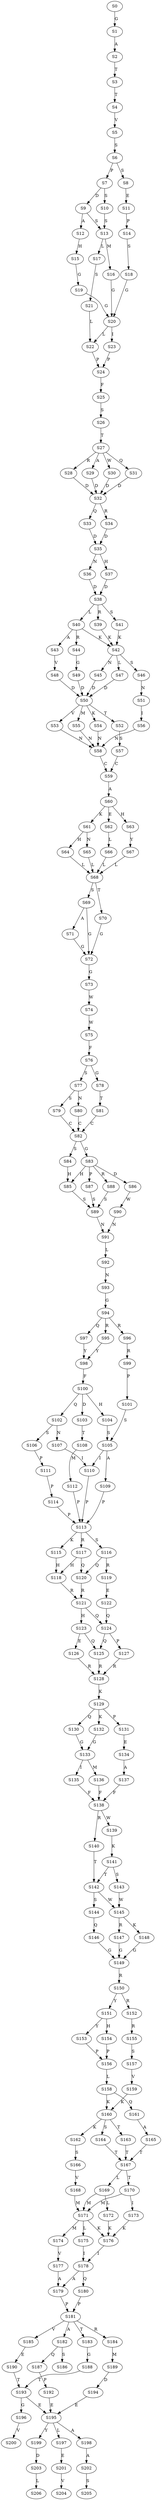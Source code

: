 strict digraph  {
	S0 -> S1 [ label = G ];
	S1 -> S2 [ label = A ];
	S2 -> S3 [ label = T ];
	S3 -> S4 [ label = T ];
	S4 -> S5 [ label = V ];
	S5 -> S6 [ label = S ];
	S6 -> S7 [ label = P ];
	S6 -> S8 [ label = S ];
	S7 -> S9 [ label = D ];
	S7 -> S10 [ label = S ];
	S8 -> S11 [ label = E ];
	S9 -> S12 [ label = A ];
	S9 -> S13 [ label = S ];
	S10 -> S13 [ label = S ];
	S11 -> S14 [ label = P ];
	S12 -> S15 [ label = H ];
	S13 -> S16 [ label = M ];
	S13 -> S17 [ label = L ];
	S14 -> S18 [ label = S ];
	S15 -> S19 [ label = G ];
	S16 -> S20 [ label = G ];
	S17 -> S21 [ label = S ];
	S18 -> S20 [ label = G ];
	S19 -> S20 [ label = G ];
	S20 -> S22 [ label = L ];
	S20 -> S23 [ label = I ];
	S21 -> S22 [ label = L ];
	S22 -> S24 [ label = P ];
	S23 -> S24 [ label = P ];
	S24 -> S25 [ label = F ];
	S25 -> S26 [ label = S ];
	S26 -> S27 [ label = T ];
	S27 -> S28 [ label = R ];
	S27 -> S29 [ label = A ];
	S27 -> S30 [ label = W ];
	S27 -> S31 [ label = Q ];
	S28 -> S32 [ label = D ];
	S29 -> S32 [ label = D ];
	S30 -> S32 [ label = D ];
	S31 -> S32 [ label = D ];
	S32 -> S33 [ label = Q ];
	S32 -> S34 [ label = R ];
	S33 -> S35 [ label = D ];
	S34 -> S35 [ label = D ];
	S35 -> S36 [ label = N ];
	S35 -> S37 [ label = H ];
	S36 -> S38 [ label = D ];
	S37 -> S38 [ label = D ];
	S38 -> S39 [ label = R ];
	S38 -> S40 [ label = L ];
	S38 -> S41 [ label = S ];
	S39 -> S42 [ label = K ];
	S40 -> S43 [ label = A ];
	S40 -> S42 [ label = K ];
	S40 -> S44 [ label = R ];
	S41 -> S42 [ label = K ];
	S42 -> S45 [ label = N ];
	S42 -> S46 [ label = S ];
	S42 -> S47 [ label = L ];
	S43 -> S48 [ label = V ];
	S44 -> S49 [ label = G ];
	S45 -> S50 [ label = D ];
	S46 -> S51 [ label = N ];
	S47 -> S50 [ label = D ];
	S48 -> S50 [ label = D ];
	S49 -> S50 [ label = D ];
	S50 -> S52 [ label = T ];
	S50 -> S53 [ label = V ];
	S50 -> S54 [ label = K ];
	S50 -> S55 [ label = M ];
	S51 -> S56 [ label = I ];
	S52 -> S57 [ label = S ];
	S53 -> S58 [ label = N ];
	S54 -> S58 [ label = N ];
	S55 -> S58 [ label = N ];
	S56 -> S58 [ label = N ];
	S57 -> S59 [ label = C ];
	S58 -> S59 [ label = C ];
	S59 -> S60 [ label = A ];
	S60 -> S61 [ label = K ];
	S60 -> S62 [ label = E ];
	S60 -> S63 [ label = H ];
	S61 -> S64 [ label = H ];
	S61 -> S65 [ label = N ];
	S62 -> S66 [ label = L ];
	S63 -> S67 [ label = Y ];
	S64 -> S68 [ label = L ];
	S65 -> S68 [ label = L ];
	S66 -> S68 [ label = L ];
	S67 -> S68 [ label = L ];
	S68 -> S69 [ label = S ];
	S68 -> S70 [ label = T ];
	S69 -> S71 [ label = A ];
	S69 -> S72 [ label = G ];
	S70 -> S72 [ label = G ];
	S71 -> S72 [ label = G ];
	S72 -> S73 [ label = G ];
	S73 -> S74 [ label = W ];
	S74 -> S75 [ label = W ];
	S75 -> S76 [ label = F ];
	S76 -> S77 [ label = S ];
	S76 -> S78 [ label = G ];
	S77 -> S79 [ label = S ];
	S77 -> S80 [ label = N ];
	S78 -> S81 [ label = T ];
	S79 -> S82 [ label = C ];
	S80 -> S82 [ label = C ];
	S81 -> S82 [ label = C ];
	S82 -> S83 [ label = G ];
	S82 -> S84 [ label = S ];
	S83 -> S85 [ label = H ];
	S83 -> S86 [ label = D ];
	S83 -> S87 [ label = P ];
	S83 -> S88 [ label = R ];
	S84 -> S85 [ label = H ];
	S85 -> S89 [ label = S ];
	S86 -> S90 [ label = W ];
	S87 -> S89 [ label = S ];
	S88 -> S89 [ label = S ];
	S89 -> S91 [ label = N ];
	S90 -> S91 [ label = N ];
	S91 -> S92 [ label = L ];
	S92 -> S93 [ label = N ];
	S93 -> S94 [ label = G ];
	S94 -> S95 [ label = R ];
	S94 -> S96 [ label = R ];
	S94 -> S97 [ label = Q ];
	S95 -> S98 [ label = Y ];
	S96 -> S99 [ label = R ];
	S97 -> S98 [ label = Y ];
	S98 -> S100 [ label = F ];
	S99 -> S101 [ label = P ];
	S100 -> S102 [ label = Q ];
	S100 -> S103 [ label = D ];
	S100 -> S104 [ label = H ];
	S101 -> S105 [ label = S ];
	S102 -> S106 [ label = S ];
	S102 -> S107 [ label = N ];
	S103 -> S108 [ label = T ];
	S104 -> S105 [ label = S ];
	S105 -> S109 [ label = A ];
	S105 -> S110 [ label = I ];
	S106 -> S111 [ label = P ];
	S107 -> S110 [ label = I ];
	S108 -> S112 [ label = M ];
	S109 -> S113 [ label = P ];
	S110 -> S113 [ label = P ];
	S111 -> S114 [ label = P ];
	S112 -> S113 [ label = P ];
	S113 -> S115 [ label = K ];
	S113 -> S116 [ label = S ];
	S113 -> S117 [ label = R ];
	S114 -> S113 [ label = P ];
	S115 -> S118 [ label = H ];
	S116 -> S119 [ label = R ];
	S116 -> S120 [ label = Q ];
	S117 -> S118 [ label = H ];
	S117 -> S120 [ label = Q ];
	S118 -> S121 [ label = R ];
	S119 -> S122 [ label = E ];
	S120 -> S121 [ label = R ];
	S121 -> S123 [ label = H ];
	S121 -> S124 [ label = Q ];
	S122 -> S124 [ label = Q ];
	S123 -> S125 [ label = Q ];
	S123 -> S126 [ label = E ];
	S124 -> S127 [ label = P ];
	S124 -> S125 [ label = Q ];
	S125 -> S128 [ label = R ];
	S126 -> S128 [ label = R ];
	S127 -> S128 [ label = R ];
	S128 -> S129 [ label = K ];
	S129 -> S130 [ label = Q ];
	S129 -> S131 [ label = P ];
	S129 -> S132 [ label = K ];
	S130 -> S133 [ label = G ];
	S131 -> S134 [ label = E ];
	S132 -> S133 [ label = G ];
	S133 -> S135 [ label = I ];
	S133 -> S136 [ label = M ];
	S134 -> S137 [ label = A ];
	S135 -> S138 [ label = F ];
	S136 -> S138 [ label = F ];
	S137 -> S138 [ label = F ];
	S138 -> S139 [ label = W ];
	S138 -> S140 [ label = R ];
	S139 -> S141 [ label = K ];
	S140 -> S142 [ label = T ];
	S141 -> S143 [ label = S ];
	S141 -> S142 [ label = T ];
	S142 -> S144 [ label = S ];
	S142 -> S145 [ label = W ];
	S143 -> S145 [ label = W ];
	S144 -> S146 [ label = Q ];
	S145 -> S147 [ label = R ];
	S145 -> S148 [ label = K ];
	S146 -> S149 [ label = G ];
	S147 -> S149 [ label = G ];
	S148 -> S149 [ label = G ];
	S149 -> S150 [ label = R ];
	S150 -> S151 [ label = Y ];
	S150 -> S152 [ label = R ];
	S151 -> S153 [ label = Y ];
	S151 -> S154 [ label = H ];
	S152 -> S155 [ label = R ];
	S153 -> S156 [ label = P ];
	S154 -> S156 [ label = P ];
	S155 -> S157 [ label = S ];
	S156 -> S158 [ label = L ];
	S157 -> S159 [ label = V ];
	S158 -> S160 [ label = K ];
	S158 -> S161 [ label = Q ];
	S159 -> S160 [ label = K ];
	S160 -> S162 [ label = K ];
	S160 -> S163 [ label = T ];
	S160 -> S164 [ label = S ];
	S161 -> S165 [ label = A ];
	S162 -> S166 [ label = S ];
	S163 -> S167 [ label = T ];
	S164 -> S167 [ label = T ];
	S165 -> S167 [ label = T ];
	S166 -> S168 [ label = V ];
	S167 -> S169 [ label = L ];
	S167 -> S170 [ label = T ];
	S168 -> S171 [ label = M ];
	S169 -> S172 [ label = L ];
	S169 -> S171 [ label = M ];
	S170 -> S173 [ label = I ];
	S170 -> S171 [ label = M ];
	S171 -> S174 [ label = M ];
	S171 -> S175 [ label = L ];
	S171 -> S176 [ label = K ];
	S172 -> S176 [ label = K ];
	S173 -> S176 [ label = K ];
	S174 -> S177 [ label = V ];
	S175 -> S178 [ label = I ];
	S176 -> S178 [ label = I ];
	S177 -> S179 [ label = A ];
	S178 -> S179 [ label = A ];
	S178 -> S180 [ label = Q ];
	S179 -> S181 [ label = P ];
	S180 -> S181 [ label = P ];
	S181 -> S182 [ label = A ];
	S181 -> S183 [ label = T ];
	S181 -> S184 [ label = R ];
	S181 -> S185 [ label = V ];
	S182 -> S186 [ label = S ];
	S182 -> S187 [ label = Q ];
	S183 -> S188 [ label = G ];
	S184 -> S189 [ label = M ];
	S185 -> S190 [ label = E ];
	S187 -> S192 [ label = P ];
	S188 -> S193 [ label = T ];
	S189 -> S194 [ label = D ];
	S190 -> S193 [ label = T ];
	S192 -> S195 [ label = E ];
	S193 -> S196 [ label = G ];
	S193 -> S195 [ label = E ];
	S194 -> S195 [ label = E ];
	S195 -> S197 [ label = L ];
	S195 -> S198 [ label = A ];
	S195 -> S199 [ label = Y ];
	S196 -> S200 [ label = V ];
	S197 -> S201 [ label = E ];
	S198 -> S202 [ label = A ];
	S199 -> S203 [ label = D ];
	S201 -> S204 [ label = V ];
	S202 -> S205 [ label = S ];
	S203 -> S206 [ label = L ];
}
